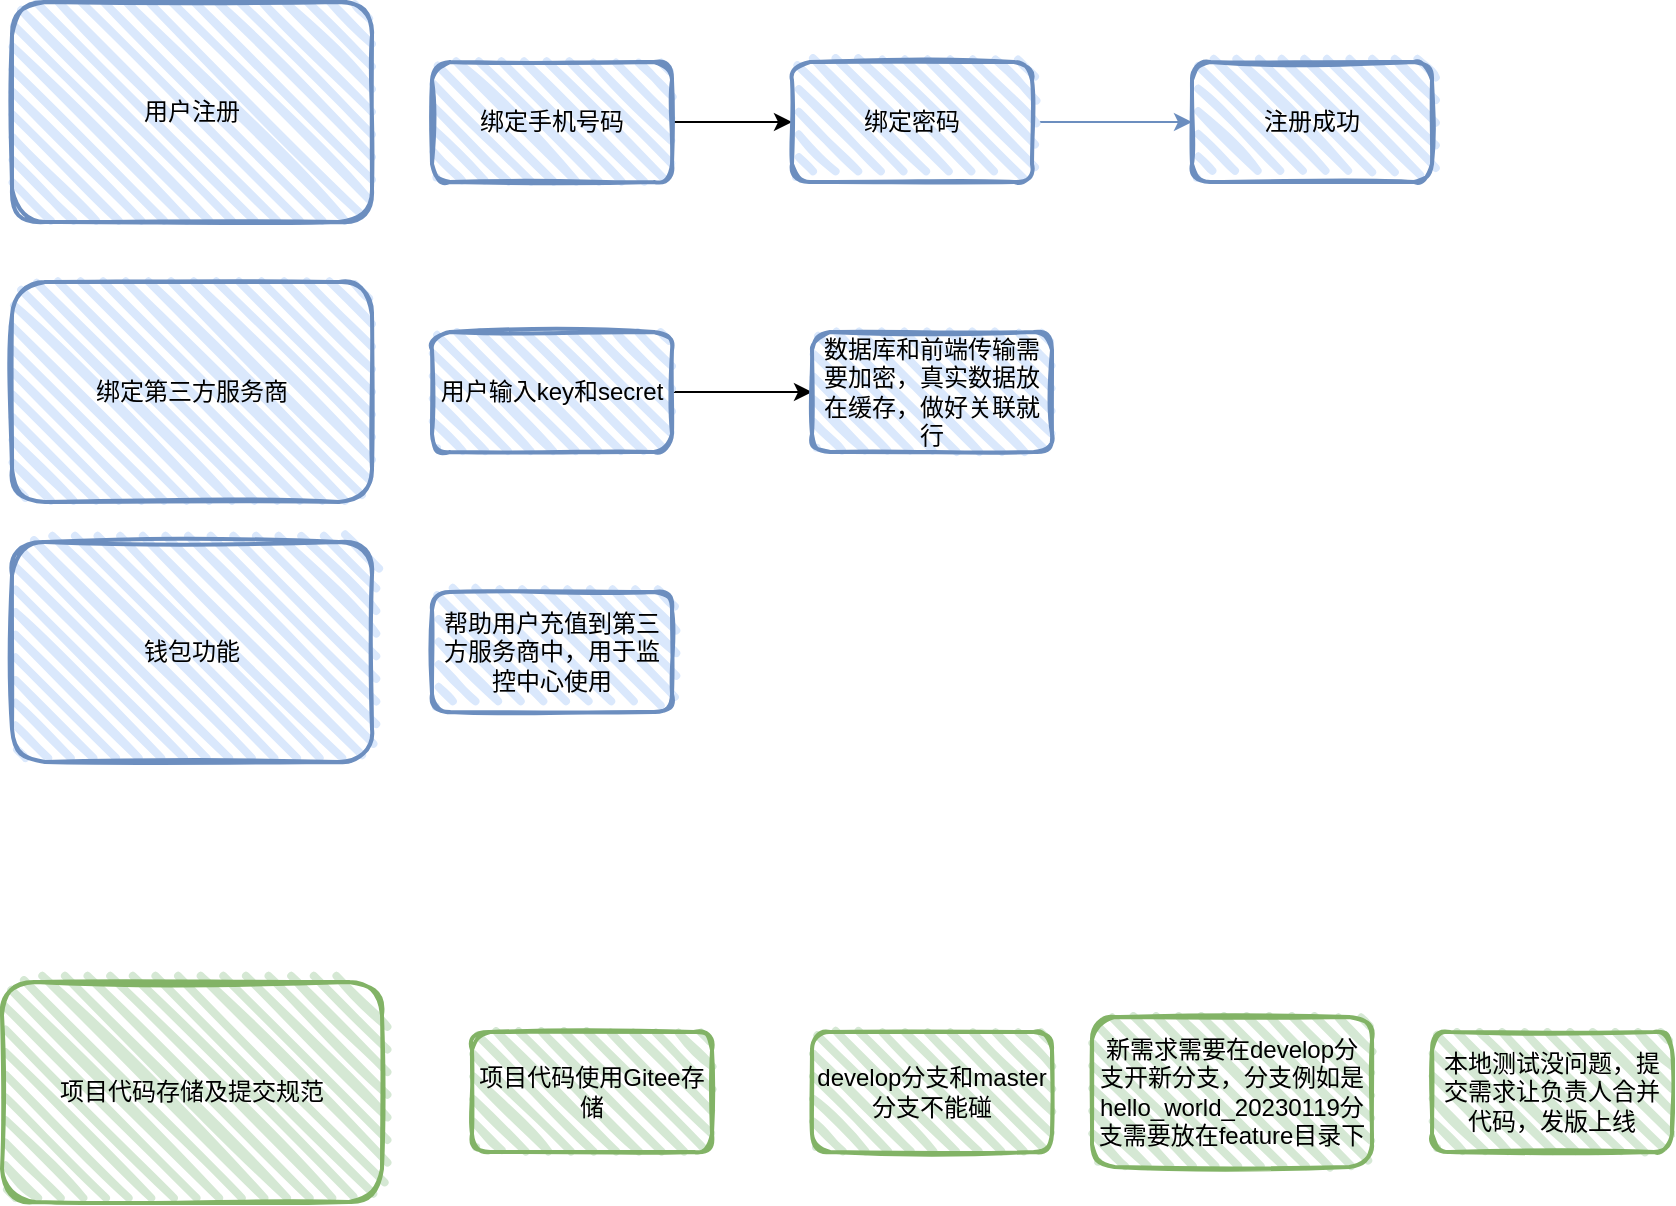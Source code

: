 <mxfile version="20.8.5" type="github">
  <diagram id="8pcgxeIvqp9WtQEUAlKM" name="第 1 页">
    <mxGraphModel dx="724" dy="427" grid="1" gridSize="10" guides="1" tooltips="1" connect="1" arrows="1" fold="1" page="1" pageScale="1" pageWidth="827" pageHeight="1169" math="0" shadow="0">
      <root>
        <mxCell id="0" />
        <mxCell id="1" parent="0" />
        <mxCell id="5fME6CRtCwqH7mgVArVT-1" value="用户注册" style="rounded=1;whiteSpace=wrap;html=1;strokeWidth=2;fillWeight=4;hachureGap=8;hachureAngle=45;fillColor=#dae8fc;sketch=1;strokeColor=#6c8ebf;" vertex="1" parent="1">
          <mxGeometry x="40" y="70" width="180" height="110" as="geometry" />
        </mxCell>
        <mxCell id="5fME6CRtCwqH7mgVArVT-4" style="edgeStyle=orthogonalEdgeStyle;rounded=0;orthogonalLoop=1;jettySize=auto;html=1;entryX=0;entryY=0.5;entryDx=0;entryDy=0;" edge="1" parent="1" source="5fME6CRtCwqH7mgVArVT-2" target="5fME6CRtCwqH7mgVArVT-3">
          <mxGeometry relative="1" as="geometry" />
        </mxCell>
        <mxCell id="5fME6CRtCwqH7mgVArVT-2" value="绑定手机号码" style="rounded=1;whiteSpace=wrap;html=1;strokeWidth=2;fillWeight=4;hachureGap=8;hachureAngle=45;fillColor=#dae8fc;sketch=1;strokeColor=#6c8ebf;" vertex="1" parent="1">
          <mxGeometry x="250" y="100" width="120" height="60" as="geometry" />
        </mxCell>
        <mxCell id="5fME6CRtCwqH7mgVArVT-6" style="edgeStyle=orthogonalEdgeStyle;rounded=0;orthogonalLoop=1;jettySize=auto;html=1;entryX=0;entryY=0.5;entryDx=0;entryDy=0;fillColor=#dae8fc;strokeColor=#6c8ebf;" edge="1" parent="1" source="5fME6CRtCwqH7mgVArVT-3" target="5fME6CRtCwqH7mgVArVT-5">
          <mxGeometry relative="1" as="geometry" />
        </mxCell>
        <mxCell id="5fME6CRtCwqH7mgVArVT-3" value="绑定密码" style="rounded=1;whiteSpace=wrap;html=1;strokeWidth=2;fillWeight=4;hachureGap=8;hachureAngle=45;fillColor=#dae8fc;sketch=1;strokeColor=#6c8ebf;" vertex="1" parent="1">
          <mxGeometry x="430" y="100" width="120" height="60" as="geometry" />
        </mxCell>
        <mxCell id="5fME6CRtCwqH7mgVArVT-5" value="注册成功" style="rounded=1;whiteSpace=wrap;html=1;strokeWidth=2;fillWeight=4;hachureGap=8;hachureAngle=45;fillColor=#dae8fc;sketch=1;strokeColor=#6c8ebf;" vertex="1" parent="1">
          <mxGeometry x="630" y="100" width="120" height="60" as="geometry" />
        </mxCell>
        <mxCell id="5fME6CRtCwqH7mgVArVT-7" value="绑定第三方服务商" style="rounded=1;whiteSpace=wrap;html=1;strokeWidth=2;fillWeight=4;hachureGap=8;hachureAngle=45;fillColor=#dae8fc;sketch=1;strokeColor=#6c8ebf;" vertex="1" parent="1">
          <mxGeometry x="40" y="210" width="180" height="110" as="geometry" />
        </mxCell>
        <mxCell id="5fME6CRtCwqH7mgVArVT-10" style="edgeStyle=orthogonalEdgeStyle;rounded=0;orthogonalLoop=1;jettySize=auto;html=1;entryX=0;entryY=0.5;entryDx=0;entryDy=0;" edge="1" parent="1" source="5fME6CRtCwqH7mgVArVT-8" target="5fME6CRtCwqH7mgVArVT-9">
          <mxGeometry relative="1" as="geometry" />
        </mxCell>
        <mxCell id="5fME6CRtCwqH7mgVArVT-8" value="用户输入key和secret" style="rounded=1;whiteSpace=wrap;html=1;strokeWidth=2;fillWeight=4;hachureGap=8;hachureAngle=45;fillColor=#dae8fc;sketch=1;strokeColor=#6c8ebf;" vertex="1" parent="1">
          <mxGeometry x="250" y="235" width="120" height="60" as="geometry" />
        </mxCell>
        <mxCell id="5fME6CRtCwqH7mgVArVT-9" value="数据库和前端传输需要加密，真实数据放在缓存，做好关联就行" style="rounded=1;whiteSpace=wrap;html=1;strokeWidth=2;fillWeight=4;hachureGap=8;hachureAngle=45;fillColor=#dae8fc;sketch=1;strokeColor=#6c8ebf;" vertex="1" parent="1">
          <mxGeometry x="440" y="235" width="120" height="60" as="geometry" />
        </mxCell>
        <mxCell id="5fME6CRtCwqH7mgVArVT-15" value="钱包功能" style="rounded=1;whiteSpace=wrap;html=1;strokeWidth=2;fillWeight=4;hachureGap=8;hachureAngle=45;fillColor=#dae8fc;sketch=1;strokeColor=#6c8ebf;" vertex="1" parent="1">
          <mxGeometry x="40" y="340" width="180" height="110" as="geometry" />
        </mxCell>
        <mxCell id="5fME6CRtCwqH7mgVArVT-16" value="帮助用户充值到第三方服务商中，用于监控中心使用" style="rounded=1;whiteSpace=wrap;html=1;strokeWidth=2;fillWeight=4;hachureGap=8;hachureAngle=45;fillColor=#dae8fc;sketch=1;strokeColor=#6c8ebf;" vertex="1" parent="1">
          <mxGeometry x="250" y="365" width="120" height="60" as="geometry" />
        </mxCell>
        <mxCell id="5fME6CRtCwqH7mgVArVT-17" value="项目代码存储及提交规范" style="rounded=1;whiteSpace=wrap;html=1;strokeWidth=2;fillWeight=4;hachureGap=8;hachureAngle=45;fillColor=#d5e8d4;sketch=1;strokeColor=#82b366;" vertex="1" parent="1">
          <mxGeometry x="35" y="560" width="190" height="110" as="geometry" />
        </mxCell>
        <mxCell id="5fME6CRtCwqH7mgVArVT-18" value="项目代码使用Gitee存储" style="rounded=1;whiteSpace=wrap;html=1;strokeWidth=2;fillWeight=4;hachureGap=8;hachureAngle=45;fillColor=#d5e8d4;sketch=1;strokeColor=#82b366;" vertex="1" parent="1">
          <mxGeometry x="270" y="585" width="120" height="60" as="geometry" />
        </mxCell>
        <mxCell id="5fME6CRtCwqH7mgVArVT-19" value="develop分支和master分支不能碰" style="rounded=1;whiteSpace=wrap;html=1;strokeWidth=2;fillWeight=4;hachureGap=8;hachureAngle=45;fillColor=#d5e8d4;sketch=1;strokeColor=#82b366;" vertex="1" parent="1">
          <mxGeometry x="440" y="585" width="120" height="60" as="geometry" />
        </mxCell>
        <mxCell id="5fME6CRtCwqH7mgVArVT-20" value="新需求需要在develop分支开新分支，分支例如是hello_world_20230119分支需要放在feature目录下" style="rounded=1;whiteSpace=wrap;html=1;strokeWidth=2;fillWeight=4;hachureGap=8;hachureAngle=45;fillColor=#d5e8d4;sketch=1;strokeColor=#82b366;" vertex="1" parent="1">
          <mxGeometry x="580" y="577.5" width="140" height="75" as="geometry" />
        </mxCell>
        <mxCell id="5fME6CRtCwqH7mgVArVT-21" value="本地测试没问题，提交需求让负责人合并代码，发版上线" style="rounded=1;whiteSpace=wrap;html=1;strokeWidth=2;fillWeight=4;hachureGap=8;hachureAngle=45;fillColor=#d5e8d4;sketch=1;strokeColor=#82b366;" vertex="1" parent="1">
          <mxGeometry x="750" y="585" width="120" height="60" as="geometry" />
        </mxCell>
      </root>
    </mxGraphModel>
  </diagram>
</mxfile>

